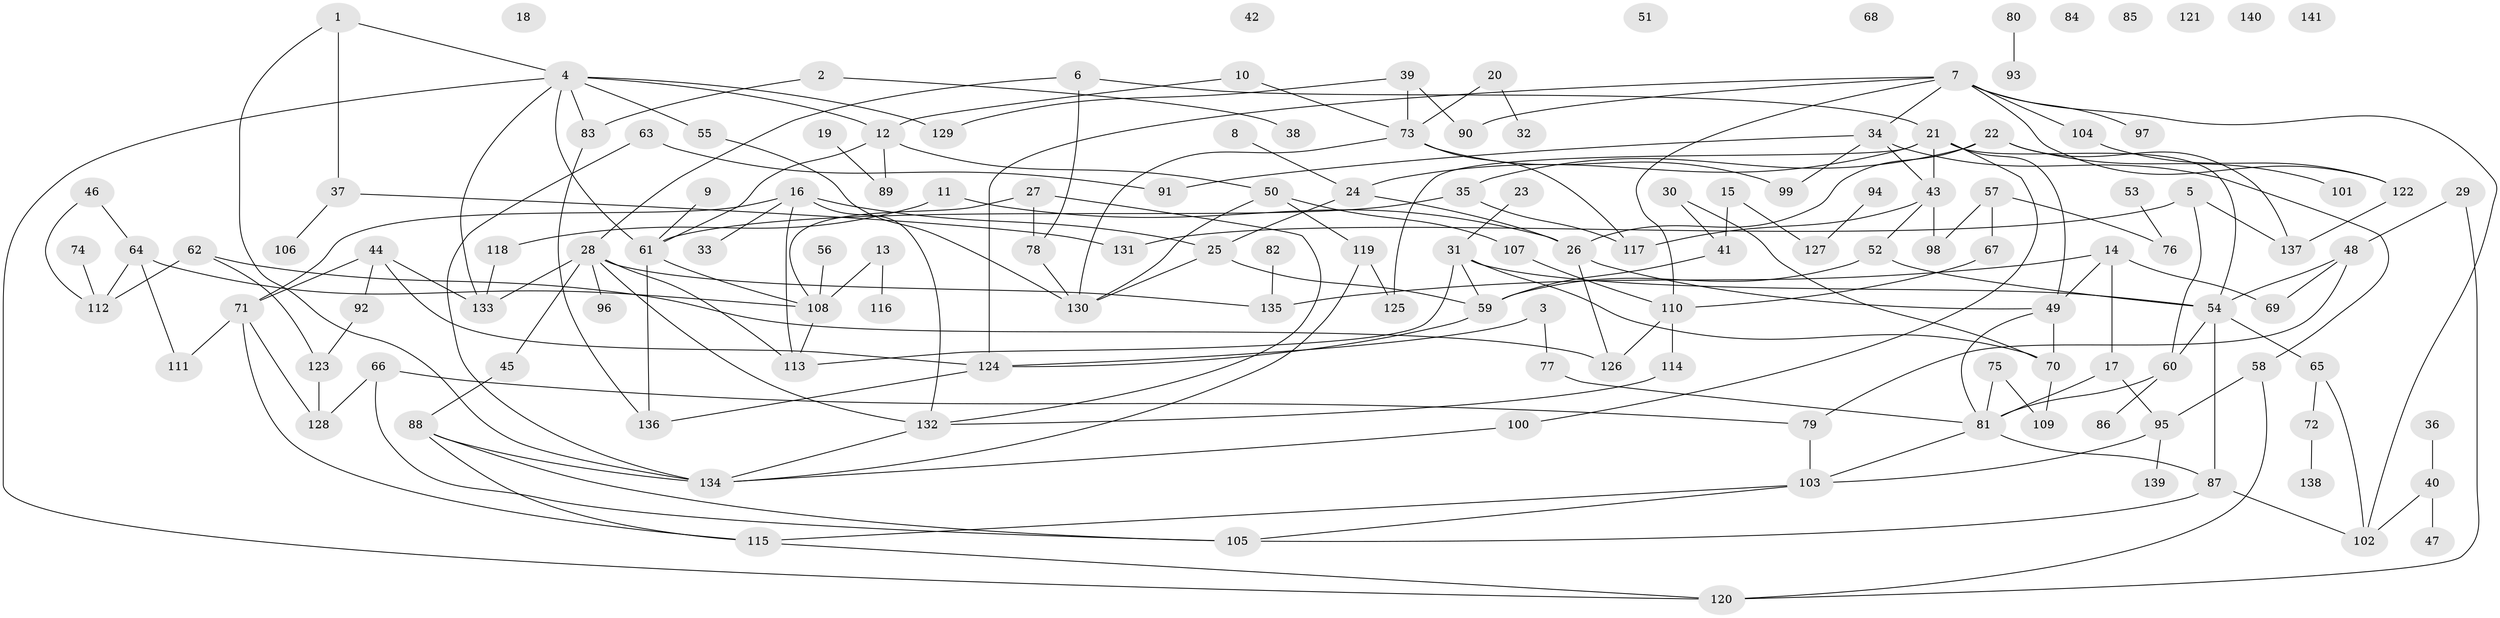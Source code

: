 // coarse degree distribution, {8: 0.03571428571428571, 2: 0.17857142857142858, 5: 0.05357142857142857, 4: 0.14285714285714285, 22: 0.017857142857142856, 12: 0.03571428571428571, 7: 0.08928571428571429, 6: 0.05357142857142857, 3: 0.08928571428571429, 0: 0.17857142857142858, 1: 0.125}
// Generated by graph-tools (version 1.1) at 2025/16/03/04/25 18:16:47]
// undirected, 141 vertices, 199 edges
graph export_dot {
graph [start="1"]
  node [color=gray90,style=filled];
  1;
  2;
  3;
  4;
  5;
  6;
  7;
  8;
  9;
  10;
  11;
  12;
  13;
  14;
  15;
  16;
  17;
  18;
  19;
  20;
  21;
  22;
  23;
  24;
  25;
  26;
  27;
  28;
  29;
  30;
  31;
  32;
  33;
  34;
  35;
  36;
  37;
  38;
  39;
  40;
  41;
  42;
  43;
  44;
  45;
  46;
  47;
  48;
  49;
  50;
  51;
  52;
  53;
  54;
  55;
  56;
  57;
  58;
  59;
  60;
  61;
  62;
  63;
  64;
  65;
  66;
  67;
  68;
  69;
  70;
  71;
  72;
  73;
  74;
  75;
  76;
  77;
  78;
  79;
  80;
  81;
  82;
  83;
  84;
  85;
  86;
  87;
  88;
  89;
  90;
  91;
  92;
  93;
  94;
  95;
  96;
  97;
  98;
  99;
  100;
  101;
  102;
  103;
  104;
  105;
  106;
  107;
  108;
  109;
  110;
  111;
  112;
  113;
  114;
  115;
  116;
  117;
  118;
  119;
  120;
  121;
  122;
  123;
  124;
  125;
  126;
  127;
  128;
  129;
  130;
  131;
  132;
  133;
  134;
  135;
  136;
  137;
  138;
  139;
  140;
  141;
  1 -- 4;
  1 -- 37;
  1 -- 134;
  2 -- 38;
  2 -- 83;
  3 -- 77;
  3 -- 124;
  4 -- 12;
  4 -- 55;
  4 -- 61;
  4 -- 83;
  4 -- 120;
  4 -- 129;
  4 -- 133;
  5 -- 60;
  5 -- 131;
  5 -- 137;
  6 -- 21;
  6 -- 28;
  6 -- 78;
  7 -- 34;
  7 -- 90;
  7 -- 97;
  7 -- 102;
  7 -- 104;
  7 -- 110;
  7 -- 122;
  7 -- 124;
  8 -- 24;
  9 -- 61;
  10 -- 12;
  10 -- 73;
  11 -- 26;
  11 -- 118;
  12 -- 50;
  12 -- 61;
  12 -- 89;
  13 -- 108;
  13 -- 116;
  14 -- 17;
  14 -- 49;
  14 -- 69;
  14 -- 135;
  15 -- 41;
  15 -- 127;
  16 -- 25;
  16 -- 33;
  16 -- 71;
  16 -- 113;
  16 -- 132;
  17 -- 81;
  17 -- 95;
  19 -- 89;
  20 -- 32;
  20 -- 73;
  21 -- 24;
  21 -- 43;
  21 -- 49;
  21 -- 54;
  21 -- 100;
  21 -- 125;
  22 -- 26;
  22 -- 35;
  22 -- 101;
  22 -- 137;
  23 -- 31;
  24 -- 25;
  24 -- 26;
  25 -- 59;
  25 -- 130;
  26 -- 49;
  26 -- 126;
  27 -- 78;
  27 -- 108;
  27 -- 132;
  28 -- 45;
  28 -- 96;
  28 -- 113;
  28 -- 132;
  28 -- 133;
  28 -- 135;
  29 -- 48;
  29 -- 120;
  30 -- 41;
  30 -- 70;
  31 -- 54;
  31 -- 59;
  31 -- 70;
  31 -- 113;
  34 -- 43;
  34 -- 58;
  34 -- 91;
  34 -- 99;
  35 -- 61;
  35 -- 117;
  36 -- 40;
  37 -- 106;
  37 -- 131;
  39 -- 73;
  39 -- 90;
  39 -- 129;
  40 -- 47;
  40 -- 102;
  41 -- 59;
  43 -- 52;
  43 -- 98;
  43 -- 117;
  44 -- 71;
  44 -- 92;
  44 -- 124;
  44 -- 133;
  45 -- 88;
  46 -- 64;
  46 -- 112;
  48 -- 54;
  48 -- 69;
  48 -- 79;
  49 -- 70;
  49 -- 81;
  50 -- 107;
  50 -- 119;
  50 -- 130;
  52 -- 54;
  52 -- 59;
  53 -- 76;
  54 -- 60;
  54 -- 65;
  54 -- 87;
  55 -- 130;
  56 -- 108;
  57 -- 67;
  57 -- 76;
  57 -- 98;
  58 -- 95;
  58 -- 120;
  59 -- 124;
  60 -- 81;
  60 -- 86;
  61 -- 108;
  61 -- 136;
  62 -- 112;
  62 -- 123;
  62 -- 126;
  63 -- 91;
  63 -- 134;
  64 -- 108;
  64 -- 111;
  64 -- 112;
  65 -- 72;
  65 -- 102;
  66 -- 79;
  66 -- 105;
  66 -- 128;
  67 -- 110;
  70 -- 109;
  71 -- 111;
  71 -- 115;
  71 -- 128;
  72 -- 138;
  73 -- 99;
  73 -- 117;
  73 -- 130;
  74 -- 112;
  75 -- 81;
  75 -- 109;
  77 -- 81;
  78 -- 130;
  79 -- 103;
  80 -- 93;
  81 -- 87;
  81 -- 103;
  82 -- 135;
  83 -- 136;
  87 -- 102;
  87 -- 105;
  88 -- 105;
  88 -- 115;
  88 -- 134;
  92 -- 123;
  94 -- 127;
  95 -- 103;
  95 -- 139;
  100 -- 134;
  103 -- 105;
  103 -- 115;
  104 -- 122;
  107 -- 110;
  108 -- 113;
  110 -- 114;
  110 -- 126;
  114 -- 132;
  115 -- 120;
  118 -- 133;
  119 -- 125;
  119 -- 134;
  122 -- 137;
  123 -- 128;
  124 -- 136;
  132 -- 134;
}
